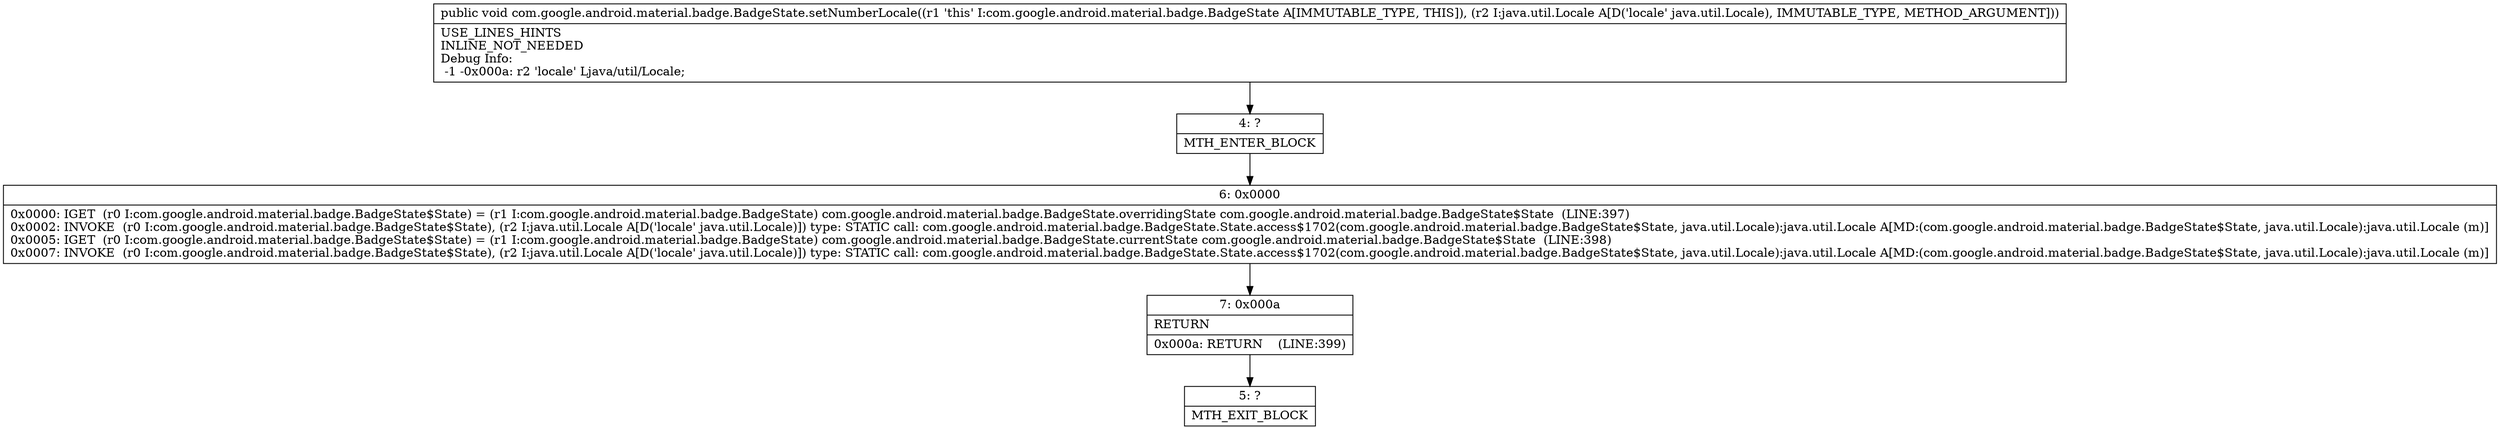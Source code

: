 digraph "CFG forcom.google.android.material.badge.BadgeState.setNumberLocale(Ljava\/util\/Locale;)V" {
Node_4 [shape=record,label="{4\:\ ?|MTH_ENTER_BLOCK\l}"];
Node_6 [shape=record,label="{6\:\ 0x0000|0x0000: IGET  (r0 I:com.google.android.material.badge.BadgeState$State) = (r1 I:com.google.android.material.badge.BadgeState) com.google.android.material.badge.BadgeState.overridingState com.google.android.material.badge.BadgeState$State  (LINE:397)\l0x0002: INVOKE  (r0 I:com.google.android.material.badge.BadgeState$State), (r2 I:java.util.Locale A[D('locale' java.util.Locale)]) type: STATIC call: com.google.android.material.badge.BadgeState.State.access$1702(com.google.android.material.badge.BadgeState$State, java.util.Locale):java.util.Locale A[MD:(com.google.android.material.badge.BadgeState$State, java.util.Locale):java.util.Locale (m)]\l0x0005: IGET  (r0 I:com.google.android.material.badge.BadgeState$State) = (r1 I:com.google.android.material.badge.BadgeState) com.google.android.material.badge.BadgeState.currentState com.google.android.material.badge.BadgeState$State  (LINE:398)\l0x0007: INVOKE  (r0 I:com.google.android.material.badge.BadgeState$State), (r2 I:java.util.Locale A[D('locale' java.util.Locale)]) type: STATIC call: com.google.android.material.badge.BadgeState.State.access$1702(com.google.android.material.badge.BadgeState$State, java.util.Locale):java.util.Locale A[MD:(com.google.android.material.badge.BadgeState$State, java.util.Locale):java.util.Locale (m)]\l}"];
Node_7 [shape=record,label="{7\:\ 0x000a|RETURN\l|0x000a: RETURN    (LINE:399)\l}"];
Node_5 [shape=record,label="{5\:\ ?|MTH_EXIT_BLOCK\l}"];
MethodNode[shape=record,label="{public void com.google.android.material.badge.BadgeState.setNumberLocale((r1 'this' I:com.google.android.material.badge.BadgeState A[IMMUTABLE_TYPE, THIS]), (r2 I:java.util.Locale A[D('locale' java.util.Locale), IMMUTABLE_TYPE, METHOD_ARGUMENT]))  | USE_LINES_HINTS\lINLINE_NOT_NEEDED\lDebug Info:\l  \-1 \-0x000a: r2 'locale' Ljava\/util\/Locale;\l}"];
MethodNode -> Node_4;Node_4 -> Node_6;
Node_6 -> Node_7;
Node_7 -> Node_5;
}


